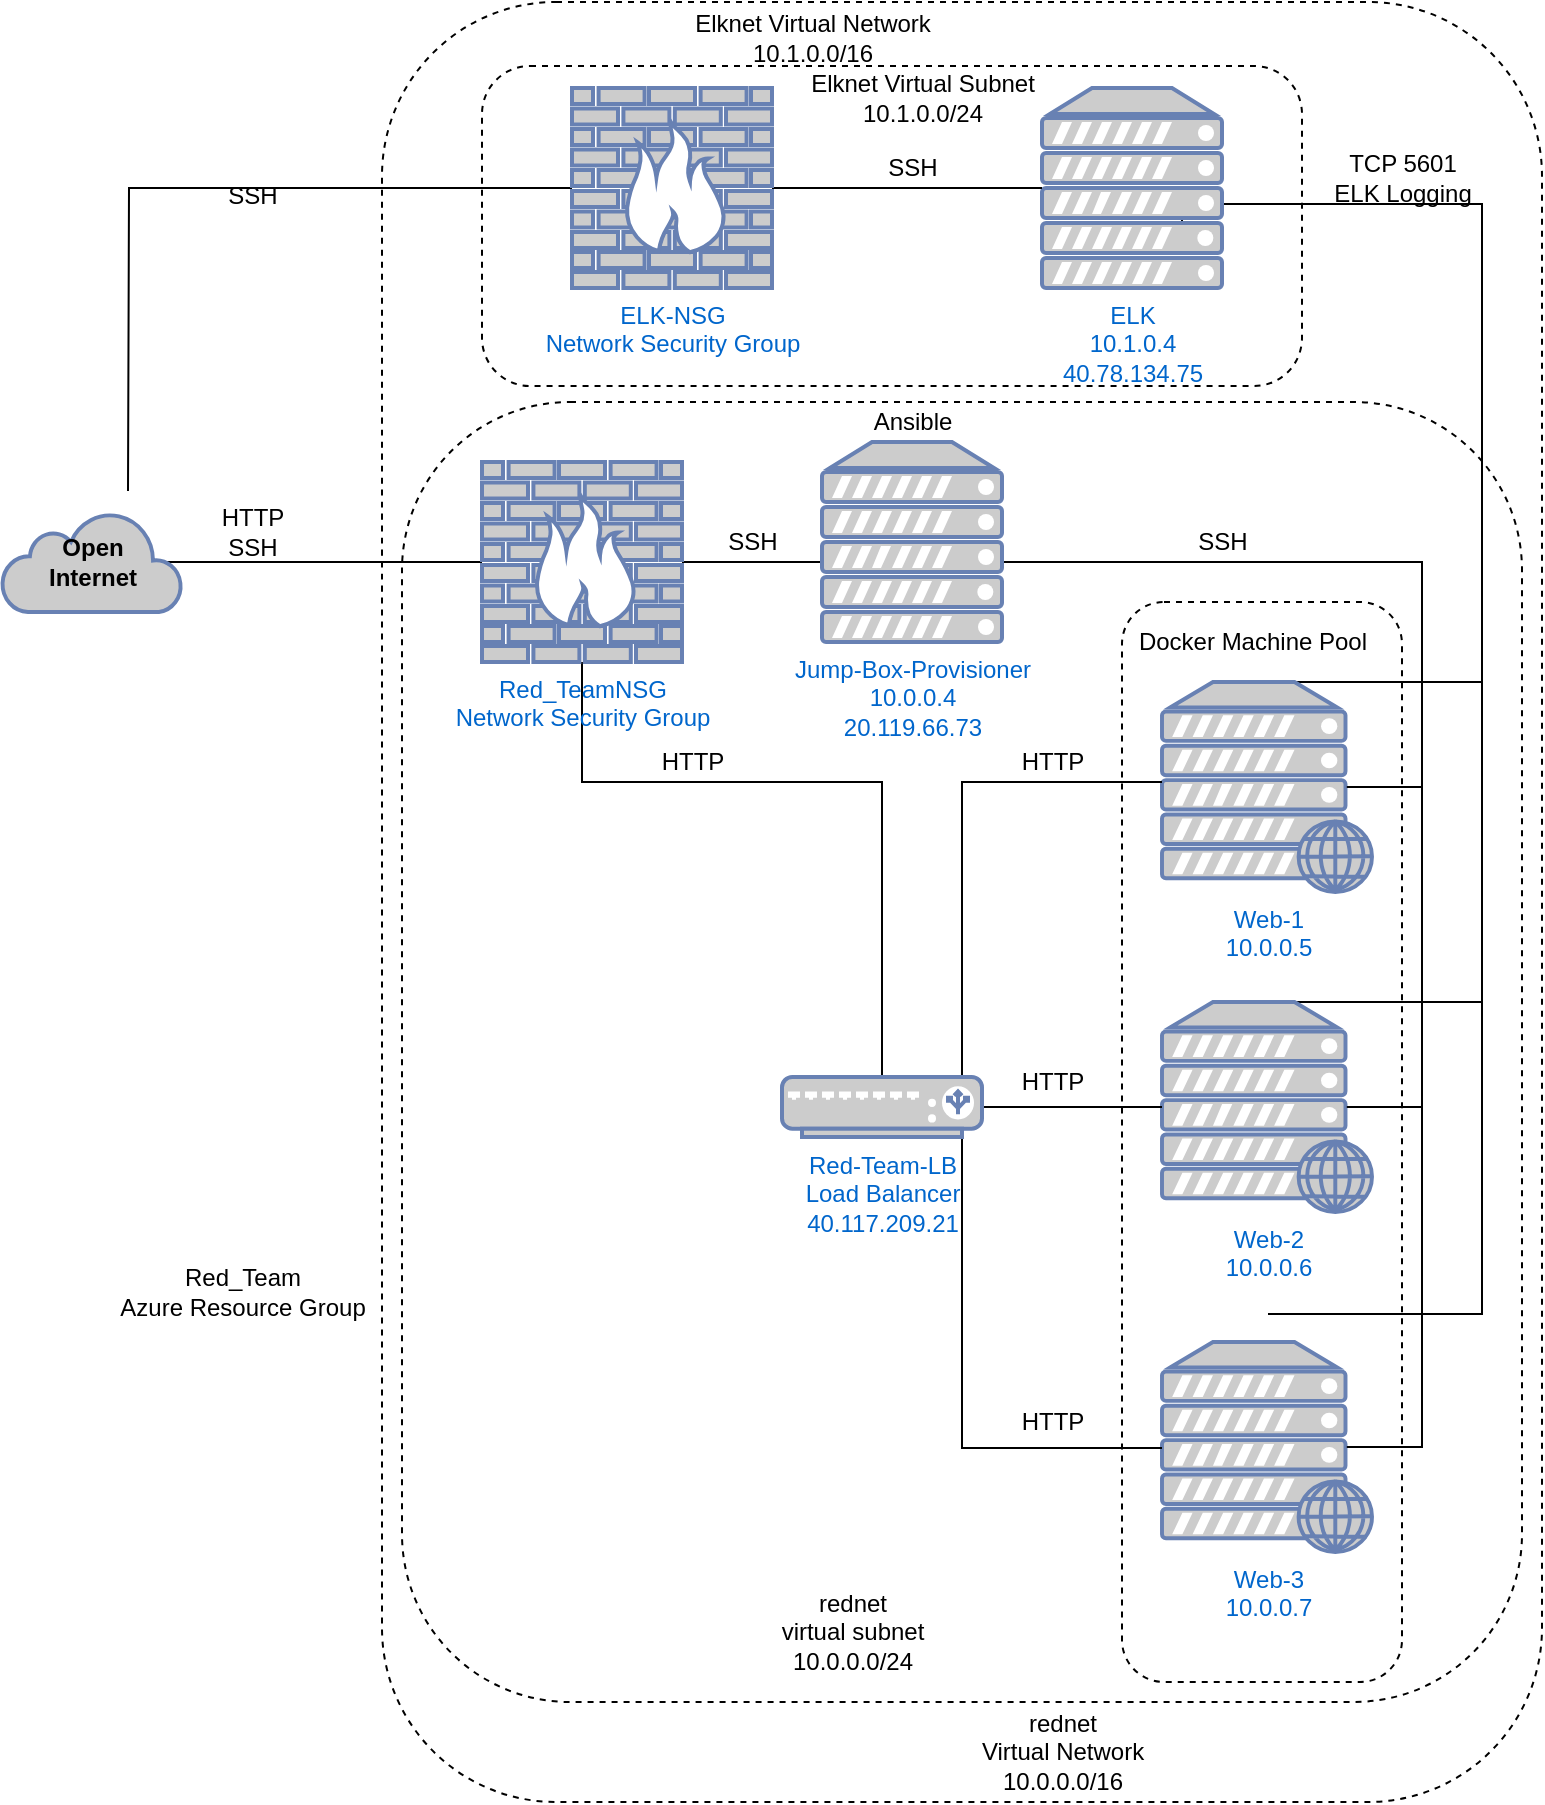<mxfile version="17.2.1" type="device"><diagram id="jymtB0zdbphMx31BeetP" name="Page-1"><mxGraphModel dx="1102" dy="905" grid="1" gridSize="10" guides="1" tooltips="1" connect="1" arrows="0" fold="1" page="1" pageScale="1" pageWidth="850" pageHeight="1100" math="0" shadow="0"><root><mxCell id="0"/><mxCell id="1" parent="0"/><mxCell id="J3OrT8VCiedb1LKAPSi0-29" value="" style="rounded=1;whiteSpace=wrap;html=1;dashed=1;" parent="1" vertex="1"><mxGeometry x="260" y="10" width="580" height="900" as="geometry"/></mxCell><mxCell id="J3OrT8VCiedb1LKAPSi0-25" value="" style="rounded=1;whiteSpace=wrap;html=1;dashed=1;" parent="1" vertex="1"><mxGeometry x="270" y="210" width="560" height="650" as="geometry"/></mxCell><mxCell id="J3OrT8VCiedb1LKAPSi0-6" value="" style="rounded=1;whiteSpace=wrap;html=1;dashed=1;" parent="1" vertex="1"><mxGeometry x="630" y="310" width="140" height="540" as="geometry"/></mxCell><mxCell id="J3OrT8VCiedb1LKAPSi0-3" value="Web-3&lt;br&gt;10.0.0.7" style="fontColor=#0066CC;verticalAlign=top;verticalLabelPosition=bottom;labelPosition=center;align=center;html=1;outlineConnect=0;fillColor=#CCCCCC;strokeColor=#6881B3;gradientColor=none;gradientDirection=north;strokeWidth=2;shape=mxgraph.networks.web_server;" parent="1" vertex="1"><mxGeometry x="650" y="680" width="105" height="105" as="geometry"/></mxCell><mxCell id="jUq9h6C05iJ5LeLbzfv2-11" style="edgeStyle=none;rounded=0;orthogonalLoop=1;jettySize=auto;html=1;exitX=0.5;exitY=0;exitDx=0;exitDy=0;exitPerimeter=0;endArrow=none;endFill=0;strokeColor=default;" edge="1" parent="1" source="J3OrT8VCiedb1LKAPSi0-4"><mxGeometry relative="1" as="geometry"><mxPoint x="810" y="510" as="targetPoint"/></mxGeometry></mxCell><mxCell id="J3OrT8VCiedb1LKAPSi0-4" value="Web-2&lt;br&gt;10.0.0.6" style="fontColor=#0066CC;verticalAlign=top;verticalLabelPosition=bottom;labelPosition=center;align=center;html=1;outlineConnect=0;fillColor=#CCCCCC;strokeColor=#6881B3;gradientColor=none;gradientDirection=north;strokeWidth=2;shape=mxgraph.networks.web_server;" parent="1" vertex="1"><mxGeometry x="650" y="510" width="105" height="105" as="geometry"/></mxCell><mxCell id="jUq9h6C05iJ5LeLbzfv2-12" style="edgeStyle=none;rounded=0;orthogonalLoop=1;jettySize=auto;html=1;exitX=0.5;exitY=0;exitDx=0;exitDy=0;exitPerimeter=0;endArrow=none;endFill=0;strokeColor=default;" edge="1" parent="1" source="J3OrT8VCiedb1LKAPSi0-5"><mxGeometry relative="1" as="geometry"><mxPoint x="810" y="350" as="targetPoint"/></mxGeometry></mxCell><mxCell id="J3OrT8VCiedb1LKAPSi0-5" value="Web-1&lt;br&gt;10.0.0.5" style="fontColor=#0066CC;verticalAlign=top;verticalLabelPosition=bottom;labelPosition=center;align=center;html=1;outlineConnect=0;fillColor=#CCCCCC;strokeColor=#6881B3;gradientColor=none;gradientDirection=north;strokeWidth=2;shape=mxgraph.networks.web_server;" parent="1" vertex="1"><mxGeometry x="650" y="350" width="105" height="105" as="geometry"/></mxCell><mxCell id="J3OrT8VCiedb1LKAPSi0-9" style="edgeStyle=orthogonalEdgeStyle;rounded=0;orthogonalLoop=1;jettySize=auto;html=1;endArrow=none;endFill=0;" parent="1" source="J3OrT8VCiedb1LKAPSi0-7" target="J3OrT8VCiedb1LKAPSi0-4" edge="1"><mxGeometry relative="1" as="geometry"/></mxCell><mxCell id="J3OrT8VCiedb1LKAPSi0-10" style="edgeStyle=orthogonalEdgeStyle;rounded=0;orthogonalLoop=1;jettySize=auto;html=1;endArrow=none;endFill=0;" parent="1" source="J3OrT8VCiedb1LKAPSi0-7" target="J3OrT8VCiedb1LKAPSi0-5" edge="1"><mxGeometry relative="1" as="geometry"><Array as="points"><mxPoint x="550" y="400"/></Array></mxGeometry></mxCell><mxCell id="J3OrT8VCiedb1LKAPSi0-11" style="edgeStyle=orthogonalEdgeStyle;rounded=0;orthogonalLoop=1;jettySize=auto;html=1;endArrow=none;endFill=0;" parent="1" source="J3OrT8VCiedb1LKAPSi0-7" target="J3OrT8VCiedb1LKAPSi0-3" edge="1"><mxGeometry relative="1" as="geometry"><Array as="points"><mxPoint x="550" y="733"/></Array></mxGeometry></mxCell><mxCell id="J3OrT8VCiedb1LKAPSi0-23" style="edgeStyle=orthogonalEdgeStyle;rounded=0;orthogonalLoop=1;jettySize=auto;html=1;exitX=0.5;exitY=0;exitDx=0;exitDy=0;exitPerimeter=0;entryX=0.5;entryY=1;entryDx=0;entryDy=0;entryPerimeter=0;endArrow=none;endFill=0;" parent="1" source="J3OrT8VCiedb1LKAPSi0-7" target="J3OrT8VCiedb1LKAPSi0-20" edge="1"><mxGeometry relative="1" as="geometry"><Array as="points"><mxPoint x="510" y="400"/><mxPoint x="360" y="400"/></Array></mxGeometry></mxCell><mxCell id="J3OrT8VCiedb1LKAPSi0-7" value="Red-Team-LB&lt;br&gt;Load Balancer&lt;br&gt;40.117.209.21" style="fontColor=#0066CC;verticalAlign=top;verticalLabelPosition=bottom;labelPosition=center;align=center;html=1;outlineConnect=0;fillColor=#CCCCCC;strokeColor=#6881B3;gradientColor=none;gradientDirection=north;strokeWidth=2;shape=mxgraph.networks.load_balancer;" parent="1" vertex="1"><mxGeometry x="460" y="547.5" width="100" height="30" as="geometry"/></mxCell><mxCell id="J3OrT8VCiedb1LKAPSi0-12" value="HTTP" style="text;html=1;align=center;verticalAlign=middle;resizable=0;points=[];autosize=1;strokeColor=none;fillColor=none;" parent="1" vertex="1"><mxGeometry x="570" y="380" width="50" height="20" as="geometry"/></mxCell><mxCell id="J3OrT8VCiedb1LKAPSi0-13" value="HTTP" style="text;html=1;align=center;verticalAlign=middle;resizable=0;points=[];autosize=1;strokeColor=none;fillColor=none;" parent="1" vertex="1"><mxGeometry x="570" y="540" width="50" height="20" as="geometry"/></mxCell><mxCell id="J3OrT8VCiedb1LKAPSi0-14" value="HTTP" style="text;html=1;align=center;verticalAlign=middle;resizable=0;points=[];autosize=1;strokeColor=none;fillColor=none;" parent="1" vertex="1"><mxGeometry x="570" y="710" width="50" height="20" as="geometry"/></mxCell><mxCell id="J3OrT8VCiedb1LKAPSi0-16" style="edgeStyle=orthogonalEdgeStyle;rounded=0;orthogonalLoop=1;jettySize=auto;html=1;entryX=0.88;entryY=0.5;entryDx=0;entryDy=0;entryPerimeter=0;endArrow=none;endFill=0;" parent="1" source="J3OrT8VCiedb1LKAPSi0-15" target="J3OrT8VCiedb1LKAPSi0-5" edge="1"><mxGeometry relative="1" as="geometry"><Array as="points"><mxPoint x="780" y="290"/><mxPoint x="780" y="403"/></Array></mxGeometry></mxCell><mxCell id="J3OrT8VCiedb1LKAPSi0-17" style="edgeStyle=orthogonalEdgeStyle;rounded=0;orthogonalLoop=1;jettySize=auto;html=1;entryX=0.88;entryY=0.5;entryDx=0;entryDy=0;entryPerimeter=0;endArrow=none;endFill=0;" parent="1" source="J3OrT8VCiedb1LKAPSi0-15" target="J3OrT8VCiedb1LKAPSi0-4" edge="1"><mxGeometry relative="1" as="geometry"><Array as="points"><mxPoint x="780" y="290"/><mxPoint x="780" y="563"/></Array></mxGeometry></mxCell><mxCell id="J3OrT8VCiedb1LKAPSi0-18" style="edgeStyle=orthogonalEdgeStyle;rounded=0;orthogonalLoop=1;jettySize=auto;html=1;entryX=0.88;entryY=0.5;entryDx=0;entryDy=0;entryPerimeter=0;endArrow=none;endFill=0;" parent="1" source="J3OrT8VCiedb1LKAPSi0-15" target="J3OrT8VCiedb1LKAPSi0-3" edge="1"><mxGeometry relative="1" as="geometry"><Array as="points"><mxPoint x="780" y="290"/><mxPoint x="780" y="733"/></Array></mxGeometry></mxCell><mxCell id="J3OrT8VCiedb1LKAPSi0-21" style="edgeStyle=orthogonalEdgeStyle;rounded=0;orthogonalLoop=1;jettySize=auto;html=1;endArrow=none;endFill=0;" parent="1" source="J3OrT8VCiedb1LKAPSi0-15" target="J3OrT8VCiedb1LKAPSi0-20" edge="1"><mxGeometry relative="1" as="geometry"><Array as="points"><mxPoint x="450" y="290"/><mxPoint x="450" y="290"/></Array></mxGeometry></mxCell><mxCell id="J3OrT8VCiedb1LKAPSi0-15" value="Jump-Box-Provisioner&lt;br&gt;10.0.0.4&lt;br&gt;20.119.66.73" style="fontColor=#0066CC;verticalAlign=top;verticalLabelPosition=bottom;labelPosition=center;align=center;html=1;outlineConnect=0;fillColor=#CCCCCC;strokeColor=#6881B3;gradientColor=none;gradientDirection=north;strokeWidth=2;shape=mxgraph.networks.server;" parent="1" vertex="1"><mxGeometry x="480" y="230" width="90" height="100" as="geometry"/></mxCell><mxCell id="J3OrT8VCiedb1LKAPSi0-19" value="SSH" style="text;html=1;align=center;verticalAlign=middle;resizable=0;points=[];autosize=1;strokeColor=none;fillColor=none;" parent="1" vertex="1"><mxGeometry x="660" y="270" width="40" height="20" as="geometry"/></mxCell><mxCell id="J3OrT8VCiedb1LKAPSi0-32" style="edgeStyle=orthogonalEdgeStyle;rounded=0;orthogonalLoop=1;jettySize=auto;html=1;exitX=0;exitY=0.5;exitDx=0;exitDy=0;exitPerimeter=0;entryX=0.91;entryY=0.5;entryDx=0;entryDy=0;entryPerimeter=0;fontColor=#000000;endArrow=none;endFill=0;" parent="1" source="J3OrT8VCiedb1LKAPSi0-20" target="J3OrT8VCiedb1LKAPSi0-31" edge="1"><mxGeometry relative="1" as="geometry"/></mxCell><mxCell id="J3OrT8VCiedb1LKAPSi0-20" value="Red_TeamNSG&lt;br&gt;Network Security Group" style="fontColor=#0066CC;verticalAlign=top;verticalLabelPosition=bottom;labelPosition=center;align=center;html=1;outlineConnect=0;fillColor=#CCCCCC;strokeColor=#6881B3;gradientColor=none;gradientDirection=north;strokeWidth=2;shape=mxgraph.networks.firewall;" parent="1" vertex="1"><mxGeometry x="310" y="240" width="100" height="100" as="geometry"/></mxCell><mxCell id="J3OrT8VCiedb1LKAPSi0-22" value="SSH" style="text;html=1;align=center;verticalAlign=middle;resizable=0;points=[];autosize=1;strokeColor=none;fillColor=none;" parent="1" vertex="1"><mxGeometry x="425" y="270" width="40" height="20" as="geometry"/></mxCell><mxCell id="J3OrT8VCiedb1LKAPSi0-24" value="HTTP" style="text;html=1;align=center;verticalAlign=middle;resizable=0;points=[];autosize=1;strokeColor=none;fillColor=none;" parent="1" vertex="1"><mxGeometry x="390" y="380" width="50" height="20" as="geometry"/></mxCell><mxCell id="J3OrT8VCiedb1LKAPSi0-26" value="rednet&lt;br&gt;Virtual Network&lt;br&gt;10.0.0.0/16" style="text;html=1;align=center;verticalAlign=middle;resizable=0;points=[];autosize=1;strokeColor=none;fillColor=none;" parent="1" vertex="1"><mxGeometry x="550" y="860" width="100" height="50" as="geometry"/></mxCell><mxCell id="J3OrT8VCiedb1LKAPSi0-27" value="rednet&lt;br&gt;virtual subnet&lt;br&gt;10.0.0.0/24" style="text;html=1;align=center;verticalAlign=middle;resizable=0;points=[];autosize=1;strokeColor=none;fillColor=none;" parent="1" vertex="1"><mxGeometry x="450" y="800" width="90" height="50" as="geometry"/></mxCell><mxCell id="J3OrT8VCiedb1LKAPSi0-30" value="Red_Team&lt;br&gt;Azure Resource Group" style="text;html=1;align=center;verticalAlign=middle;resizable=0;points=[];autosize=1;strokeColor=none;fillColor=none;" parent="1" vertex="1"><mxGeometry x="120" y="640" width="140" height="30" as="geometry"/></mxCell><mxCell id="J3OrT8VCiedb1LKAPSi0-31" value="&lt;font color=&quot;#000000&quot;&gt;&lt;b&gt;Open&lt;br&gt;Internet&lt;/b&gt;&lt;/font&gt;" style="html=1;outlineConnect=0;fillColor=#CCCCCC;strokeColor=#6881B3;gradientColor=none;gradientDirection=north;strokeWidth=2;shape=mxgraph.networks.cloud;fontColor=#ffffff;spacing=2;" parent="1" vertex="1"><mxGeometry x="70" y="265" width="90" height="50" as="geometry"/></mxCell><mxCell id="J3OrT8VCiedb1LKAPSi0-33" value="HTTP&lt;br&gt;SSH" style="text;html=1;align=center;verticalAlign=middle;resizable=0;points=[];autosize=1;strokeColor=none;fillColor=none;" parent="1" vertex="1"><mxGeometry x="170" y="260" width="50" height="30" as="geometry"/></mxCell><mxCell id="J3OrT8VCiedb1LKAPSi0-34" value="Docker Machine Pool" style="text;html=1;align=center;verticalAlign=middle;resizable=0;points=[];autosize=1;strokeColor=none;fillColor=none;fontColor=#000000;" parent="1" vertex="1"><mxGeometry x="630" y="320" width="130" height="20" as="geometry"/></mxCell><mxCell id="J3OrT8VCiedb1LKAPSi0-35" value="Ansible" style="text;html=1;align=center;verticalAlign=middle;resizable=0;points=[];autosize=1;strokeColor=none;fillColor=none;fontColor=#000000;" parent="1" vertex="1"><mxGeometry x="500" y="210" width="50" height="20" as="geometry"/></mxCell><mxCell id="jUq9h6C05iJ5LeLbzfv2-15" value="" style="rounded=1;whiteSpace=wrap;html=1;dashed=1;" vertex="1" parent="1"><mxGeometry x="310" y="42" width="410" height="160" as="geometry"/></mxCell><mxCell id="jUq9h6C05iJ5LeLbzfv2-10" style="edgeStyle=orthogonalEdgeStyle;rounded=0;orthogonalLoop=1;jettySize=auto;html=1;exitX=1;exitY=0.5;exitDx=0;exitDy=0;exitPerimeter=0;endArrow=none;endFill=0;strokeColor=default;" edge="1" parent="1"><mxGeometry relative="1" as="geometry"><mxPoint x="660" y="124" as="sourcePoint"/><mxPoint x="703" y="666" as="targetPoint"/><Array as="points"><mxPoint x="660" y="111"/><mxPoint x="810" y="111"/><mxPoint x="810" y="666"/><mxPoint x="703" y="666"/></Array></mxGeometry></mxCell><mxCell id="jUq9h6C05iJ5LeLbzfv2-1" value="ELK&lt;br&gt;10.1.0.4&lt;br&gt;40.78.134.75" style="fontColor=#0066CC;verticalAlign=top;verticalLabelPosition=bottom;labelPosition=center;align=center;html=1;outlineConnect=0;fillColor=#CCCCCC;strokeColor=#6881B3;gradientColor=none;gradientDirection=north;strokeWidth=2;shape=mxgraph.networks.server;" vertex="1" parent="1"><mxGeometry x="590" y="53" width="90" height="100" as="geometry"/></mxCell><mxCell id="jUq9h6C05iJ5LeLbzfv2-5" style="rounded=0;orthogonalLoop=1;jettySize=auto;html=1;exitX=1;exitY=0.5;exitDx=0;exitDy=0;exitPerimeter=0;strokeColor=default;endArrow=none;endFill=0;" edge="1" parent="1" source="jUq9h6C05iJ5LeLbzfv2-4" target="jUq9h6C05iJ5LeLbzfv2-1"><mxGeometry relative="1" as="geometry"/></mxCell><mxCell id="jUq9h6C05iJ5LeLbzfv2-7" style="edgeStyle=orthogonalEdgeStyle;rounded=0;orthogonalLoop=1;jettySize=auto;html=1;exitX=0;exitY=0.5;exitDx=0;exitDy=0;exitPerimeter=0;entryX=0.7;entryY=0.07;entryDx=0;entryDy=0;entryPerimeter=0;endArrow=none;endFill=0;strokeColor=default;" edge="1" parent="1" source="jUq9h6C05iJ5LeLbzfv2-4"><mxGeometry relative="1" as="geometry"><mxPoint x="133" y="254.5" as="targetPoint"/></mxGeometry></mxCell><mxCell id="jUq9h6C05iJ5LeLbzfv2-4" value="ELK-NSG&lt;br&gt;Network Security Group" style="fontColor=#0066CC;verticalAlign=top;verticalLabelPosition=bottom;labelPosition=center;align=center;html=1;outlineConnect=0;fillColor=#CCCCCC;strokeColor=#6881B3;gradientColor=none;gradientDirection=north;strokeWidth=2;shape=mxgraph.networks.firewall;" vertex="1" parent="1"><mxGeometry x="355" y="53" width="100" height="100" as="geometry"/></mxCell><mxCell id="jUq9h6C05iJ5LeLbzfv2-6" value="SSH" style="text;html=1;align=center;verticalAlign=middle;resizable=0;points=[];autosize=1;strokeColor=none;fillColor=none;" vertex="1" parent="1"><mxGeometry x="505" y="83" width="40" height="20" as="geometry"/></mxCell><mxCell id="jUq9h6C05iJ5LeLbzfv2-8" value="SSH" style="text;html=1;align=center;verticalAlign=middle;resizable=0;points=[];autosize=1;strokeColor=none;fillColor=none;" vertex="1" parent="1"><mxGeometry x="175" y="97" width="40" height="20" as="geometry"/></mxCell><mxCell id="jUq9h6C05iJ5LeLbzfv2-14" value="TCP 5601&lt;br&gt;ELK Logging" style="text;html=1;align=center;verticalAlign=middle;resizable=0;points=[];autosize=1;strokeColor=none;fillColor=none;" vertex="1" parent="1"><mxGeometry x="730" y="83" width="80" height="30" as="geometry"/></mxCell><mxCell id="jUq9h6C05iJ5LeLbzfv2-16" value="Elknet Virtual Network&lt;br&gt;10.1.0.0/16" style="text;html=1;align=center;verticalAlign=middle;resizable=0;points=[];autosize=1;strokeColor=none;fillColor=none;" vertex="1" parent="1"><mxGeometry x="410" y="13" width="130" height="30" as="geometry"/></mxCell><mxCell id="jUq9h6C05iJ5LeLbzfv2-17" value="Elknet Virtual Subnet&lt;br&gt;10.1.0.0/24" style="text;html=1;align=center;verticalAlign=middle;resizable=0;points=[];autosize=1;strokeColor=none;fillColor=none;" vertex="1" parent="1"><mxGeometry x="465" y="43" width="130" height="30" as="geometry"/></mxCell></root></mxGraphModel></diagram></mxfile>